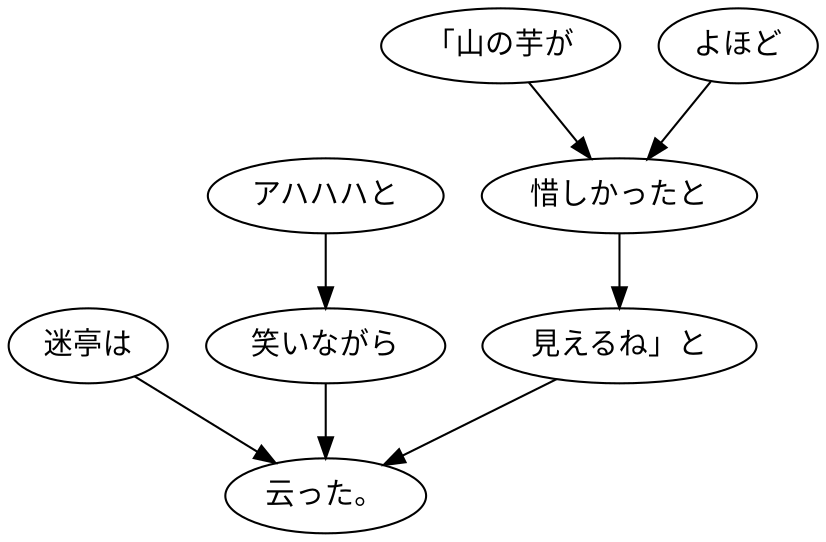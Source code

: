 digraph graph6236 {
	node0 [label="迷亭は"];
	node1 [label="アハハハと"];
	node2 [label="笑いながら"];
	node3 [label="「山の芋が"];
	node4 [label="よほど"];
	node5 [label="惜しかったと"];
	node6 [label="見えるね」と"];
	node7 [label="云った。"];
	node0 -> node7;
	node1 -> node2;
	node2 -> node7;
	node3 -> node5;
	node4 -> node5;
	node5 -> node6;
	node6 -> node7;
}
